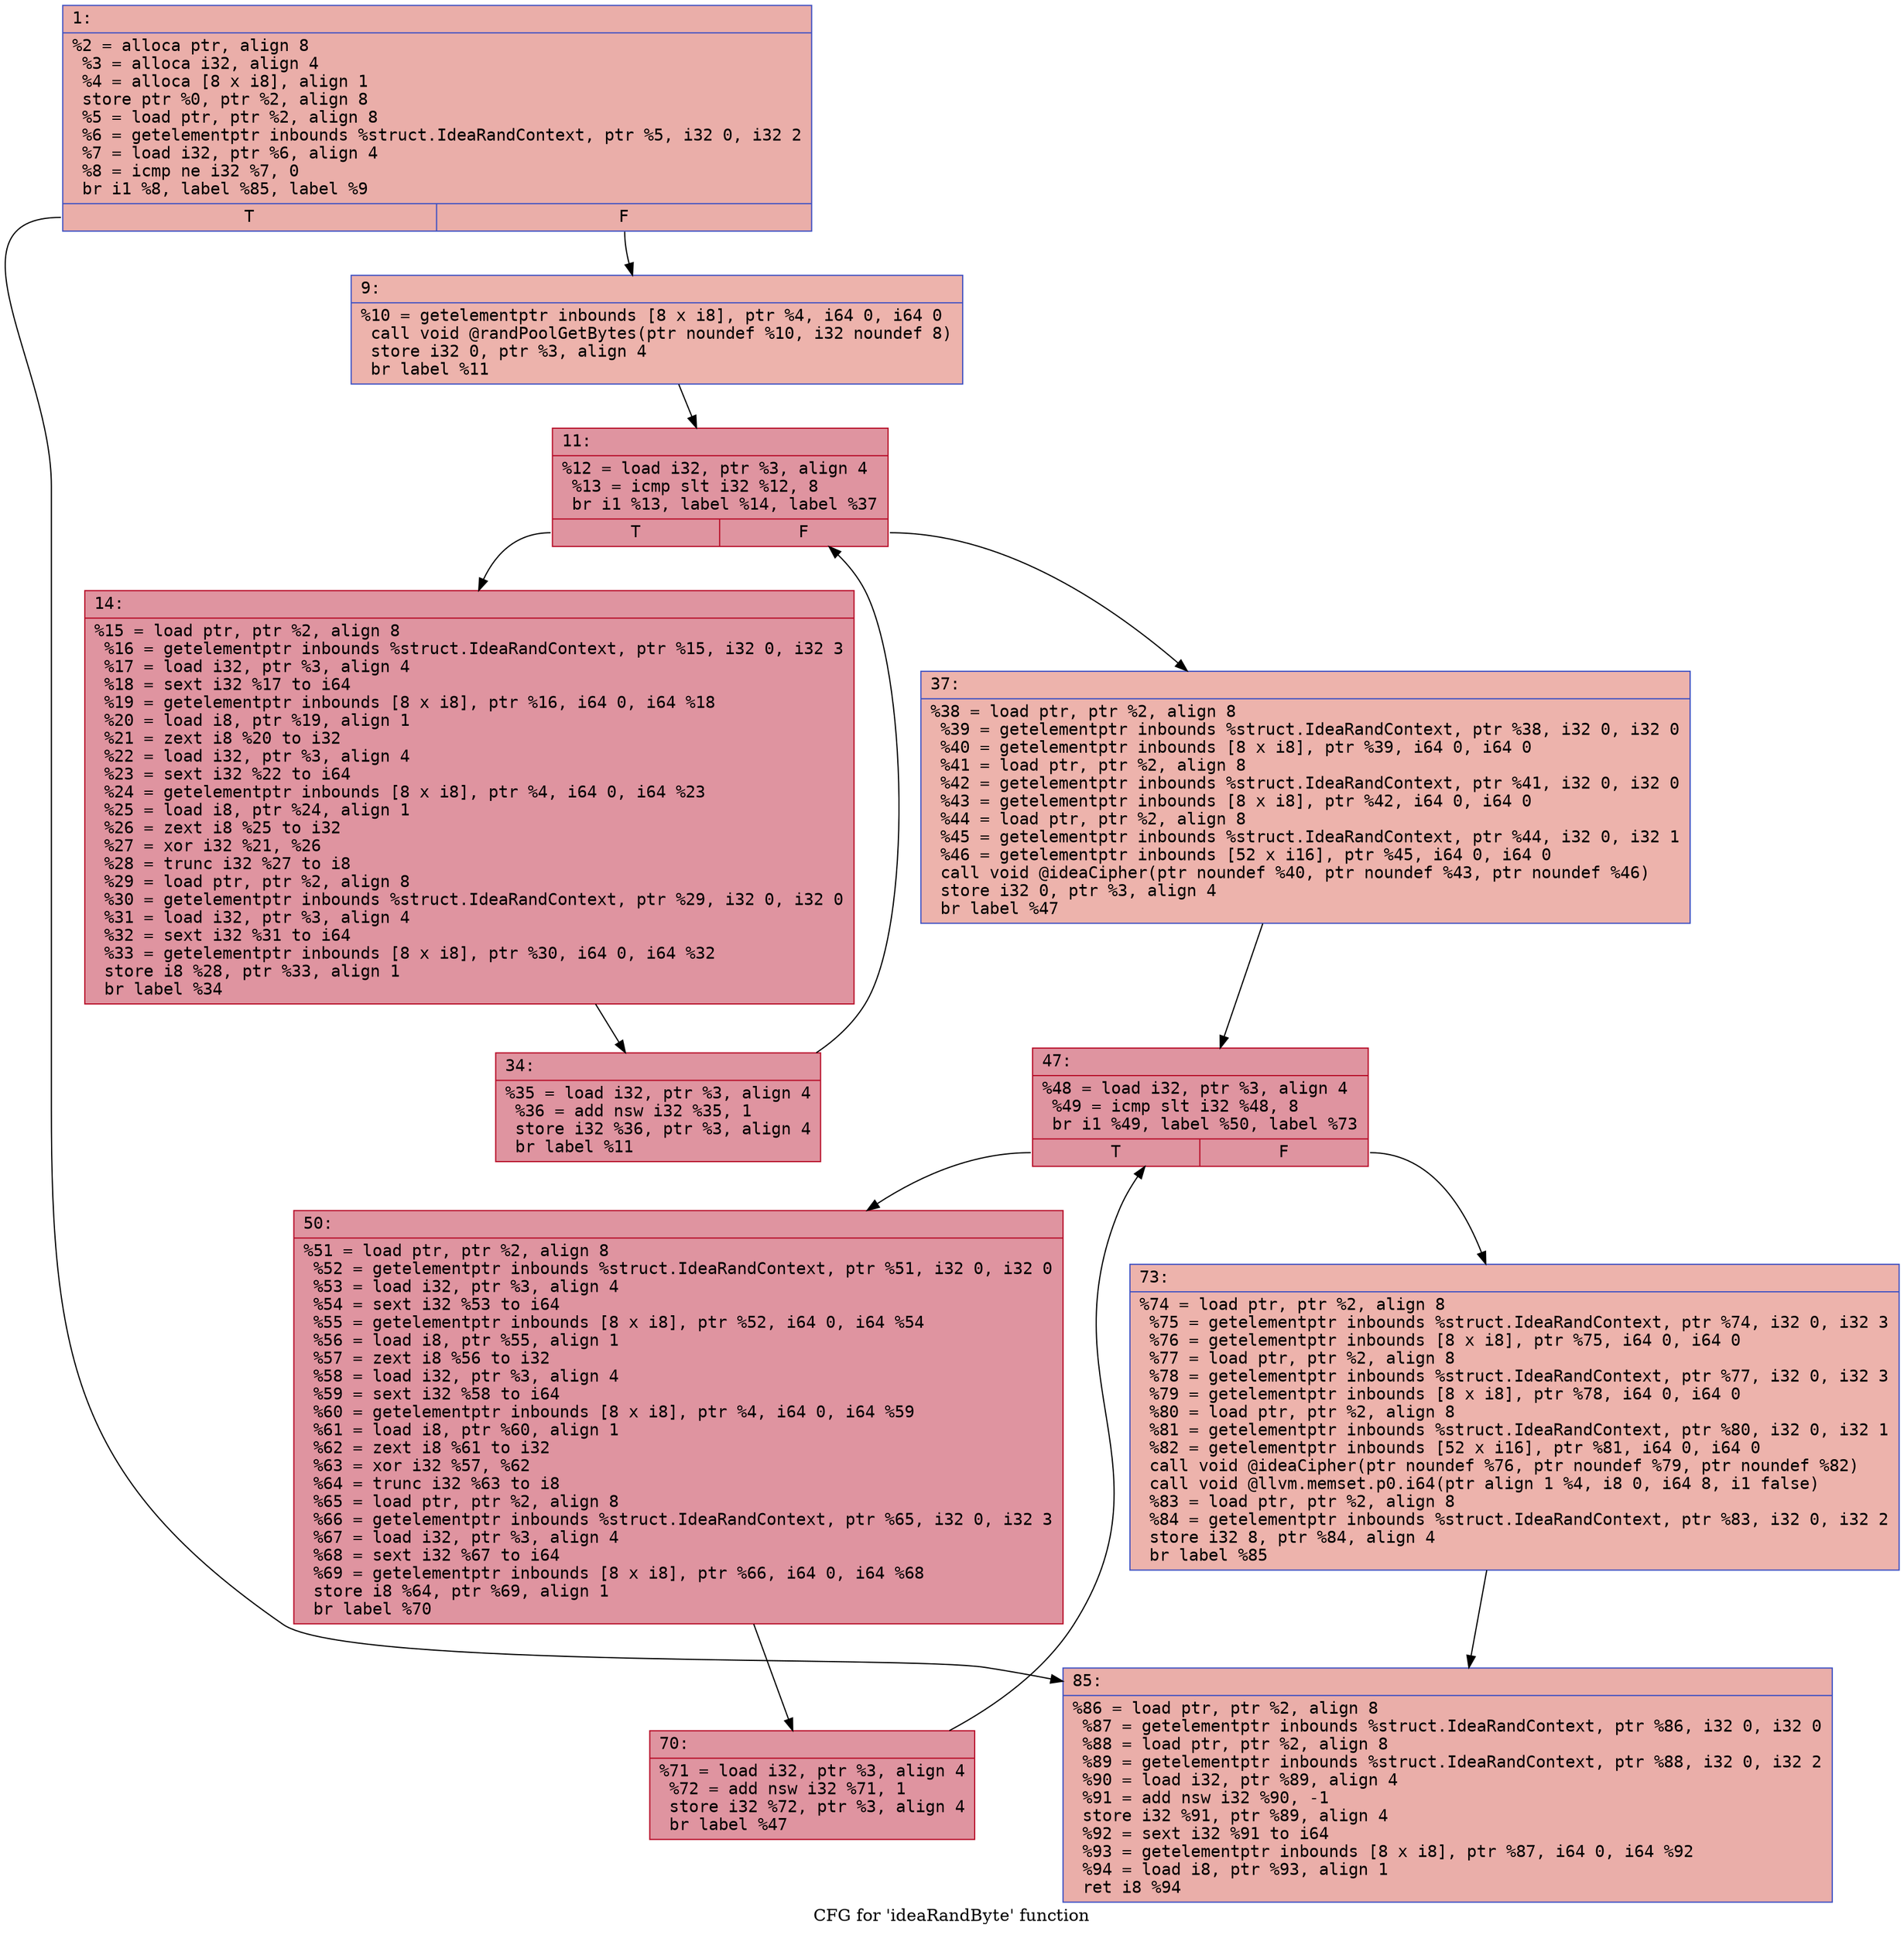 digraph "CFG for 'ideaRandByte' function" {
	label="CFG for 'ideaRandByte' function";

	Node0x600000ba8730 [shape=record,color="#3d50c3ff", style=filled, fillcolor="#d0473d70" fontname="Courier",label="{1:\l|  %2 = alloca ptr, align 8\l  %3 = alloca i32, align 4\l  %4 = alloca [8 x i8], align 1\l  store ptr %0, ptr %2, align 8\l  %5 = load ptr, ptr %2, align 8\l  %6 = getelementptr inbounds %struct.IdeaRandContext, ptr %5, i32 0, i32 2\l  %7 = load i32, ptr %6, align 4\l  %8 = icmp ne i32 %7, 0\l  br i1 %8, label %85, label %9\l|{<s0>T|<s1>F}}"];
	Node0x600000ba8730:s0 -> Node0x600000ba8a50[tooltip="1 -> 85\nProbability 62.50%" ];
	Node0x600000ba8730:s1 -> Node0x600000ba8780[tooltip="1 -> 9\nProbability 37.50%" ];
	Node0x600000ba8780 [shape=record,color="#3d50c3ff", style=filled, fillcolor="#d6524470" fontname="Courier",label="{9:\l|  %10 = getelementptr inbounds [8 x i8], ptr %4, i64 0, i64 0\l  call void @randPoolGetBytes(ptr noundef %10, i32 noundef 8)\l  store i32 0, ptr %3, align 4\l  br label %11\l}"];
	Node0x600000ba8780 -> Node0x600000ba87d0[tooltip="9 -> 11\nProbability 100.00%" ];
	Node0x600000ba87d0 [shape=record,color="#b70d28ff", style=filled, fillcolor="#b70d2870" fontname="Courier",label="{11:\l|  %12 = load i32, ptr %3, align 4\l  %13 = icmp slt i32 %12, 8\l  br i1 %13, label %14, label %37\l|{<s0>T|<s1>F}}"];
	Node0x600000ba87d0:s0 -> Node0x600000ba8820[tooltip="11 -> 14\nProbability 96.88%" ];
	Node0x600000ba87d0:s1 -> Node0x600000ba88c0[tooltip="11 -> 37\nProbability 3.12%" ];
	Node0x600000ba8820 [shape=record,color="#b70d28ff", style=filled, fillcolor="#b70d2870" fontname="Courier",label="{14:\l|  %15 = load ptr, ptr %2, align 8\l  %16 = getelementptr inbounds %struct.IdeaRandContext, ptr %15, i32 0, i32 3\l  %17 = load i32, ptr %3, align 4\l  %18 = sext i32 %17 to i64\l  %19 = getelementptr inbounds [8 x i8], ptr %16, i64 0, i64 %18\l  %20 = load i8, ptr %19, align 1\l  %21 = zext i8 %20 to i32\l  %22 = load i32, ptr %3, align 4\l  %23 = sext i32 %22 to i64\l  %24 = getelementptr inbounds [8 x i8], ptr %4, i64 0, i64 %23\l  %25 = load i8, ptr %24, align 1\l  %26 = zext i8 %25 to i32\l  %27 = xor i32 %21, %26\l  %28 = trunc i32 %27 to i8\l  %29 = load ptr, ptr %2, align 8\l  %30 = getelementptr inbounds %struct.IdeaRandContext, ptr %29, i32 0, i32 0\l  %31 = load i32, ptr %3, align 4\l  %32 = sext i32 %31 to i64\l  %33 = getelementptr inbounds [8 x i8], ptr %30, i64 0, i64 %32\l  store i8 %28, ptr %33, align 1\l  br label %34\l}"];
	Node0x600000ba8820 -> Node0x600000ba8870[tooltip="14 -> 34\nProbability 100.00%" ];
	Node0x600000ba8870 [shape=record,color="#b70d28ff", style=filled, fillcolor="#b70d2870" fontname="Courier",label="{34:\l|  %35 = load i32, ptr %3, align 4\l  %36 = add nsw i32 %35, 1\l  store i32 %36, ptr %3, align 4\l  br label %11\l}"];
	Node0x600000ba8870 -> Node0x600000ba87d0[tooltip="34 -> 11\nProbability 100.00%" ];
	Node0x600000ba88c0 [shape=record,color="#3d50c3ff", style=filled, fillcolor="#d6524470" fontname="Courier",label="{37:\l|  %38 = load ptr, ptr %2, align 8\l  %39 = getelementptr inbounds %struct.IdeaRandContext, ptr %38, i32 0, i32 0\l  %40 = getelementptr inbounds [8 x i8], ptr %39, i64 0, i64 0\l  %41 = load ptr, ptr %2, align 8\l  %42 = getelementptr inbounds %struct.IdeaRandContext, ptr %41, i32 0, i32 0\l  %43 = getelementptr inbounds [8 x i8], ptr %42, i64 0, i64 0\l  %44 = load ptr, ptr %2, align 8\l  %45 = getelementptr inbounds %struct.IdeaRandContext, ptr %44, i32 0, i32 1\l  %46 = getelementptr inbounds [52 x i16], ptr %45, i64 0, i64 0\l  call void @ideaCipher(ptr noundef %40, ptr noundef %43, ptr noundef %46)\l  store i32 0, ptr %3, align 4\l  br label %47\l}"];
	Node0x600000ba88c0 -> Node0x600000ba8910[tooltip="37 -> 47\nProbability 100.00%" ];
	Node0x600000ba8910 [shape=record,color="#b70d28ff", style=filled, fillcolor="#b70d2870" fontname="Courier",label="{47:\l|  %48 = load i32, ptr %3, align 4\l  %49 = icmp slt i32 %48, 8\l  br i1 %49, label %50, label %73\l|{<s0>T|<s1>F}}"];
	Node0x600000ba8910:s0 -> Node0x600000ba8960[tooltip="47 -> 50\nProbability 96.88%" ];
	Node0x600000ba8910:s1 -> Node0x600000ba8a00[tooltip="47 -> 73\nProbability 3.12%" ];
	Node0x600000ba8960 [shape=record,color="#b70d28ff", style=filled, fillcolor="#b70d2870" fontname="Courier",label="{50:\l|  %51 = load ptr, ptr %2, align 8\l  %52 = getelementptr inbounds %struct.IdeaRandContext, ptr %51, i32 0, i32 0\l  %53 = load i32, ptr %3, align 4\l  %54 = sext i32 %53 to i64\l  %55 = getelementptr inbounds [8 x i8], ptr %52, i64 0, i64 %54\l  %56 = load i8, ptr %55, align 1\l  %57 = zext i8 %56 to i32\l  %58 = load i32, ptr %3, align 4\l  %59 = sext i32 %58 to i64\l  %60 = getelementptr inbounds [8 x i8], ptr %4, i64 0, i64 %59\l  %61 = load i8, ptr %60, align 1\l  %62 = zext i8 %61 to i32\l  %63 = xor i32 %57, %62\l  %64 = trunc i32 %63 to i8\l  %65 = load ptr, ptr %2, align 8\l  %66 = getelementptr inbounds %struct.IdeaRandContext, ptr %65, i32 0, i32 3\l  %67 = load i32, ptr %3, align 4\l  %68 = sext i32 %67 to i64\l  %69 = getelementptr inbounds [8 x i8], ptr %66, i64 0, i64 %68\l  store i8 %64, ptr %69, align 1\l  br label %70\l}"];
	Node0x600000ba8960 -> Node0x600000ba89b0[tooltip="50 -> 70\nProbability 100.00%" ];
	Node0x600000ba89b0 [shape=record,color="#b70d28ff", style=filled, fillcolor="#b70d2870" fontname="Courier",label="{70:\l|  %71 = load i32, ptr %3, align 4\l  %72 = add nsw i32 %71, 1\l  store i32 %72, ptr %3, align 4\l  br label %47\l}"];
	Node0x600000ba89b0 -> Node0x600000ba8910[tooltip="70 -> 47\nProbability 100.00%" ];
	Node0x600000ba8a00 [shape=record,color="#3d50c3ff", style=filled, fillcolor="#d6524470" fontname="Courier",label="{73:\l|  %74 = load ptr, ptr %2, align 8\l  %75 = getelementptr inbounds %struct.IdeaRandContext, ptr %74, i32 0, i32 3\l  %76 = getelementptr inbounds [8 x i8], ptr %75, i64 0, i64 0\l  %77 = load ptr, ptr %2, align 8\l  %78 = getelementptr inbounds %struct.IdeaRandContext, ptr %77, i32 0, i32 3\l  %79 = getelementptr inbounds [8 x i8], ptr %78, i64 0, i64 0\l  %80 = load ptr, ptr %2, align 8\l  %81 = getelementptr inbounds %struct.IdeaRandContext, ptr %80, i32 0, i32 1\l  %82 = getelementptr inbounds [52 x i16], ptr %81, i64 0, i64 0\l  call void @ideaCipher(ptr noundef %76, ptr noundef %79, ptr noundef %82)\l  call void @llvm.memset.p0.i64(ptr align 1 %4, i8 0, i64 8, i1 false)\l  %83 = load ptr, ptr %2, align 8\l  %84 = getelementptr inbounds %struct.IdeaRandContext, ptr %83, i32 0, i32 2\l  store i32 8, ptr %84, align 4\l  br label %85\l}"];
	Node0x600000ba8a00 -> Node0x600000ba8a50[tooltip="73 -> 85\nProbability 100.00%" ];
	Node0x600000ba8a50 [shape=record,color="#3d50c3ff", style=filled, fillcolor="#d0473d70" fontname="Courier",label="{85:\l|  %86 = load ptr, ptr %2, align 8\l  %87 = getelementptr inbounds %struct.IdeaRandContext, ptr %86, i32 0, i32 0\l  %88 = load ptr, ptr %2, align 8\l  %89 = getelementptr inbounds %struct.IdeaRandContext, ptr %88, i32 0, i32 2\l  %90 = load i32, ptr %89, align 4\l  %91 = add nsw i32 %90, -1\l  store i32 %91, ptr %89, align 4\l  %92 = sext i32 %91 to i64\l  %93 = getelementptr inbounds [8 x i8], ptr %87, i64 0, i64 %92\l  %94 = load i8, ptr %93, align 1\l  ret i8 %94\l}"];
}
